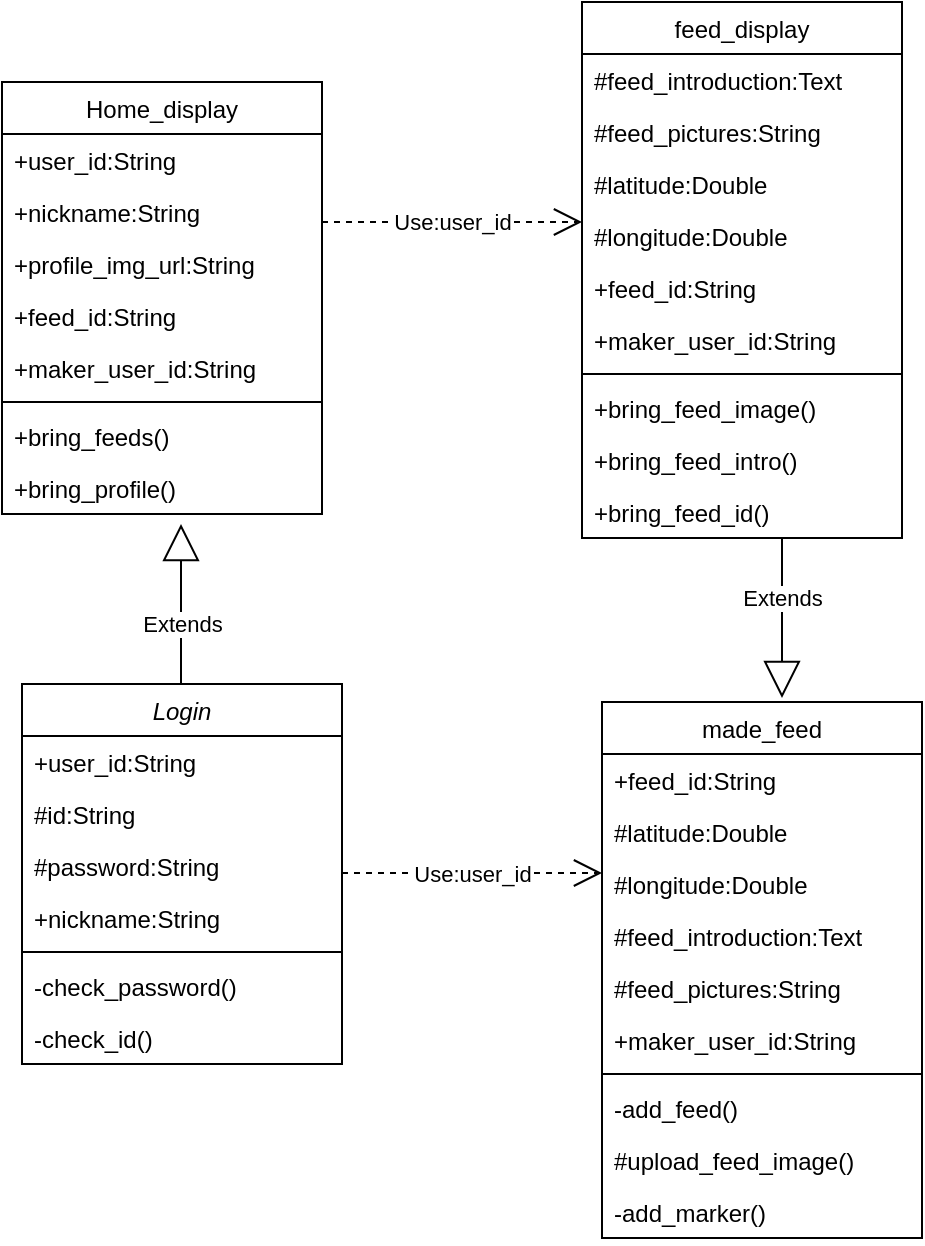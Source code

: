 <mxfile version="27.0.9">
  <diagram id="C5RBs43oDa-KdzZeNtuy" name="Page-1">
    <mxGraphModel dx="1426" dy="789" grid="1" gridSize="10" guides="1" tooltips="1" connect="1" arrows="1" fold="1" page="1" pageScale="1" pageWidth="827" pageHeight="1169" math="0" shadow="0">
      <root>
        <mxCell id="WIyWlLk6GJQsqaUBKTNV-0" />
        <mxCell id="WIyWlLk6GJQsqaUBKTNV-1" parent="WIyWlLk6GJQsqaUBKTNV-0" />
        <mxCell id="suzeJTdyscYnU5ewe8A2-0" value="feed_display" style="swimlane;fontStyle=0;align=center;verticalAlign=top;childLayout=stackLayout;horizontal=1;startSize=26;horizontalStack=0;resizeParent=1;resizeLast=0;collapsible=1;marginBottom=0;rounded=0;shadow=0;strokeWidth=1;" vertex="1" parent="WIyWlLk6GJQsqaUBKTNV-1">
          <mxGeometry x="460" y="110" width="160" height="268" as="geometry">
            <mxRectangle x="550" y="140" width="160" height="26" as="alternateBounds" />
          </mxGeometry>
        </mxCell>
        <mxCell id="suzeJTdyscYnU5ewe8A2-1" value="#feed_introduction:Text" style="text;align=left;verticalAlign=top;spacingLeft=4;spacingRight=4;overflow=hidden;rotatable=0;points=[[0,0.5],[1,0.5]];portConstraint=eastwest;" vertex="1" parent="suzeJTdyscYnU5ewe8A2-0">
          <mxGeometry y="26" width="160" height="26" as="geometry" />
        </mxCell>
        <mxCell id="suzeJTdyscYnU5ewe8A2-2" value="#feed_pictures:String" style="text;align=left;verticalAlign=top;spacingLeft=4;spacingRight=4;overflow=hidden;rotatable=0;points=[[0,0.5],[1,0.5]];portConstraint=eastwest;rounded=0;shadow=0;html=0;" vertex="1" parent="suzeJTdyscYnU5ewe8A2-0">
          <mxGeometry y="52" width="160" height="26" as="geometry" />
        </mxCell>
        <mxCell id="suzeJTdyscYnU5ewe8A2-3" value="#latitude:Double" style="text;align=left;verticalAlign=top;spacingLeft=4;spacingRight=4;overflow=hidden;rotatable=0;points=[[0,0.5],[1,0.5]];portConstraint=eastwest;rounded=0;shadow=0;html=0;" vertex="1" parent="suzeJTdyscYnU5ewe8A2-0">
          <mxGeometry y="78" width="160" height="26" as="geometry" />
        </mxCell>
        <mxCell id="suzeJTdyscYnU5ewe8A2-4" value="#longitude:Double" style="text;align=left;verticalAlign=top;spacingLeft=4;spacingRight=4;overflow=hidden;rotatable=0;points=[[0,0.5],[1,0.5]];portConstraint=eastwest;rounded=0;shadow=0;html=0;" vertex="1" parent="suzeJTdyscYnU5ewe8A2-0">
          <mxGeometry y="104" width="160" height="26" as="geometry" />
        </mxCell>
        <mxCell id="suzeJTdyscYnU5ewe8A2-5" value="+feed_id:String" style="text;align=left;verticalAlign=top;spacingLeft=4;spacingRight=4;overflow=hidden;rotatable=0;points=[[0,0.5],[1,0.5]];portConstraint=eastwest;" vertex="1" parent="suzeJTdyscYnU5ewe8A2-0">
          <mxGeometry y="130" width="160" height="26" as="geometry" />
        </mxCell>
        <mxCell id="suzeJTdyscYnU5ewe8A2-6" value="+maker_user_id:String" style="text;align=left;verticalAlign=top;spacingLeft=4;spacingRight=4;overflow=hidden;rotatable=0;points=[[0,0.5],[1,0.5]];portConstraint=eastwest;rounded=0;shadow=0;html=0;" vertex="1" parent="suzeJTdyscYnU5ewe8A2-0">
          <mxGeometry y="156" width="160" height="26" as="geometry" />
        </mxCell>
        <mxCell id="suzeJTdyscYnU5ewe8A2-7" value="" style="line;html=1;strokeWidth=1;align=left;verticalAlign=middle;spacingTop=-1;spacingLeft=3;spacingRight=3;rotatable=0;labelPosition=right;points=[];portConstraint=eastwest;" vertex="1" parent="suzeJTdyscYnU5ewe8A2-0">
          <mxGeometry y="182" width="160" height="8" as="geometry" />
        </mxCell>
        <mxCell id="suzeJTdyscYnU5ewe8A2-8" value="+bring_feed_image()" style="text;align=left;verticalAlign=top;spacingLeft=4;spacingRight=4;overflow=hidden;rotatable=0;points=[[0,0.5],[1,0.5]];portConstraint=eastwest;" vertex="1" parent="suzeJTdyscYnU5ewe8A2-0">
          <mxGeometry y="190" width="160" height="26" as="geometry" />
        </mxCell>
        <mxCell id="suzeJTdyscYnU5ewe8A2-9" value="+bring_feed_intro()" style="text;align=left;verticalAlign=top;spacingLeft=4;spacingRight=4;overflow=hidden;rotatable=0;points=[[0,0.5],[1,0.5]];portConstraint=eastwest;rounded=0;shadow=0;html=0;" vertex="1" parent="suzeJTdyscYnU5ewe8A2-0">
          <mxGeometry y="216" width="160" height="26" as="geometry" />
        </mxCell>
        <mxCell id="suzeJTdyscYnU5ewe8A2-10" value="+bring_feed_id()" style="text;align=left;verticalAlign=top;spacingLeft=4;spacingRight=4;overflow=hidden;rotatable=0;points=[[0,0.5],[1,0.5]];portConstraint=eastwest;rounded=0;shadow=0;html=0;" vertex="1" parent="suzeJTdyscYnU5ewe8A2-0">
          <mxGeometry y="242" width="160" height="26" as="geometry" />
        </mxCell>
        <mxCell id="suzeJTdyscYnU5ewe8A2-11" value="made_feed" style="swimlane;fontStyle=0;align=center;verticalAlign=top;childLayout=stackLayout;horizontal=1;startSize=26;horizontalStack=0;resizeParent=1;resizeLast=0;collapsible=1;marginBottom=0;rounded=0;shadow=0;strokeWidth=1;" vertex="1" parent="WIyWlLk6GJQsqaUBKTNV-1">
          <mxGeometry x="470" y="460" width="160" height="268" as="geometry">
            <mxRectangle x="330" y="360" width="170" height="26" as="alternateBounds" />
          </mxGeometry>
        </mxCell>
        <mxCell id="suzeJTdyscYnU5ewe8A2-12" value="+feed_id:String" style="text;align=left;verticalAlign=top;spacingLeft=4;spacingRight=4;overflow=hidden;rotatable=0;points=[[0,0.5],[1,0.5]];portConstraint=eastwest;" vertex="1" parent="suzeJTdyscYnU5ewe8A2-11">
          <mxGeometry y="26" width="160" height="26" as="geometry" />
        </mxCell>
        <mxCell id="suzeJTdyscYnU5ewe8A2-13" value="#latitude:Double" style="text;align=left;verticalAlign=top;spacingLeft=4;spacingRight=4;overflow=hidden;rotatable=0;points=[[0,0.5],[1,0.5]];portConstraint=eastwest;rounded=0;shadow=0;html=0;" vertex="1" parent="suzeJTdyscYnU5ewe8A2-11">
          <mxGeometry y="52" width="160" height="26" as="geometry" />
        </mxCell>
        <mxCell id="suzeJTdyscYnU5ewe8A2-14" value="#longitude:Double" style="text;align=left;verticalAlign=top;spacingLeft=4;spacingRight=4;overflow=hidden;rotatable=0;points=[[0,0.5],[1,0.5]];portConstraint=eastwest;rounded=0;shadow=0;html=0;" vertex="1" parent="suzeJTdyscYnU5ewe8A2-11">
          <mxGeometry y="78" width="160" height="26" as="geometry" />
        </mxCell>
        <mxCell id="suzeJTdyscYnU5ewe8A2-15" value="#feed_introduction:Text" style="text;align=left;verticalAlign=top;spacingLeft=4;spacingRight=4;overflow=hidden;rotatable=0;points=[[0,0.5],[1,0.5]];portConstraint=eastwest;rounded=0;shadow=0;html=0;" vertex="1" parent="suzeJTdyscYnU5ewe8A2-11">
          <mxGeometry y="104" width="160" height="26" as="geometry" />
        </mxCell>
        <mxCell id="suzeJTdyscYnU5ewe8A2-16" value="#feed_pictures:String" style="text;align=left;verticalAlign=top;spacingLeft=4;spacingRight=4;overflow=hidden;rotatable=0;points=[[0,0.5],[1,0.5]];portConstraint=eastwest;rounded=0;shadow=0;html=0;" vertex="1" parent="suzeJTdyscYnU5ewe8A2-11">
          <mxGeometry y="130" width="160" height="26" as="geometry" />
        </mxCell>
        <mxCell id="suzeJTdyscYnU5ewe8A2-17" value="+maker_user_id:String" style="text;align=left;verticalAlign=top;spacingLeft=4;spacingRight=4;overflow=hidden;rotatable=0;points=[[0,0.5],[1,0.5]];portConstraint=eastwest;rounded=0;shadow=0;html=0;" vertex="1" parent="suzeJTdyscYnU5ewe8A2-11">
          <mxGeometry y="156" width="160" height="26" as="geometry" />
        </mxCell>
        <mxCell id="suzeJTdyscYnU5ewe8A2-18" value="" style="line;html=1;strokeWidth=1;align=left;verticalAlign=middle;spacingTop=-1;spacingLeft=3;spacingRight=3;rotatable=0;labelPosition=right;points=[];portConstraint=eastwest;" vertex="1" parent="suzeJTdyscYnU5ewe8A2-11">
          <mxGeometry y="182" width="160" height="8" as="geometry" />
        </mxCell>
        <mxCell id="suzeJTdyscYnU5ewe8A2-19" value="-add_feed()" style="text;align=left;verticalAlign=top;spacingLeft=4;spacingRight=4;overflow=hidden;rotatable=0;points=[[0,0.5],[1,0.5]];portConstraint=eastwest;rounded=0;shadow=0;html=0;" vertex="1" parent="suzeJTdyscYnU5ewe8A2-11">
          <mxGeometry y="190" width="160" height="26" as="geometry" />
        </mxCell>
        <mxCell id="suzeJTdyscYnU5ewe8A2-20" value="#upload_feed_image()" style="text;align=left;verticalAlign=top;spacingLeft=4;spacingRight=4;overflow=hidden;rotatable=0;points=[[0,0.5],[1,0.5]];portConstraint=eastwest;rounded=0;shadow=0;html=0;" vertex="1" parent="suzeJTdyscYnU5ewe8A2-11">
          <mxGeometry y="216" width="160" height="26" as="geometry" />
        </mxCell>
        <mxCell id="suzeJTdyscYnU5ewe8A2-21" value="-add_marker()" style="text;align=left;verticalAlign=top;spacingLeft=4;spacingRight=4;overflow=hidden;rotatable=0;points=[[0,0.5],[1,0.5]];portConstraint=eastwest;rounded=0;shadow=0;html=0;" vertex="1" parent="suzeJTdyscYnU5ewe8A2-11">
          <mxGeometry y="242" width="160" height="26" as="geometry" />
        </mxCell>
        <mxCell id="suzeJTdyscYnU5ewe8A2-22" value="Home_display" style="swimlane;fontStyle=0;align=center;verticalAlign=top;childLayout=stackLayout;horizontal=1;startSize=26;horizontalStack=0;resizeParent=1;resizeLast=0;collapsible=1;marginBottom=0;rounded=0;shadow=0;strokeWidth=1;" vertex="1" parent="WIyWlLk6GJQsqaUBKTNV-1">
          <mxGeometry x="170" y="150" width="160" height="216" as="geometry">
            <mxRectangle x="550" y="140" width="160" height="26" as="alternateBounds" />
          </mxGeometry>
        </mxCell>
        <mxCell id="suzeJTdyscYnU5ewe8A2-23" value="+user_id:String" style="text;align=left;verticalAlign=top;spacingLeft=4;spacingRight=4;overflow=hidden;rotatable=0;points=[[0,0.5],[1,0.5]];portConstraint=eastwest;" vertex="1" parent="suzeJTdyscYnU5ewe8A2-22">
          <mxGeometry y="26" width="160" height="26" as="geometry" />
        </mxCell>
        <mxCell id="suzeJTdyscYnU5ewe8A2-24" value="+nickname:String" style="text;align=left;verticalAlign=top;spacingLeft=4;spacingRight=4;overflow=hidden;rotatable=0;points=[[0,0.5],[1,0.5]];portConstraint=eastwest;rounded=0;shadow=0;html=0;" vertex="1" parent="suzeJTdyscYnU5ewe8A2-22">
          <mxGeometry y="52" width="160" height="26" as="geometry" />
        </mxCell>
        <mxCell id="suzeJTdyscYnU5ewe8A2-25" value="+profile_img_url:String" style="text;align=left;verticalAlign=top;spacingLeft=4;spacingRight=4;overflow=hidden;rotatable=0;points=[[0,0.5],[1,0.5]];portConstraint=eastwest;rounded=0;shadow=0;html=0;" vertex="1" parent="suzeJTdyscYnU5ewe8A2-22">
          <mxGeometry y="78" width="160" height="26" as="geometry" />
        </mxCell>
        <mxCell id="suzeJTdyscYnU5ewe8A2-26" value="+feed_id:String" style="text;align=left;verticalAlign=top;spacingLeft=4;spacingRight=4;overflow=hidden;rotatable=0;points=[[0,0.5],[1,0.5]];portConstraint=eastwest;" vertex="1" parent="suzeJTdyscYnU5ewe8A2-22">
          <mxGeometry y="104" width="160" height="26" as="geometry" />
        </mxCell>
        <mxCell id="suzeJTdyscYnU5ewe8A2-27" value="+maker_user_id:String" style="text;align=left;verticalAlign=top;spacingLeft=4;spacingRight=4;overflow=hidden;rotatable=0;points=[[0,0.5],[1,0.5]];portConstraint=eastwest;rounded=0;shadow=0;html=0;" vertex="1" parent="suzeJTdyscYnU5ewe8A2-22">
          <mxGeometry y="130" width="160" height="26" as="geometry" />
        </mxCell>
        <mxCell id="suzeJTdyscYnU5ewe8A2-28" value="" style="line;html=1;strokeWidth=1;align=left;verticalAlign=middle;spacingTop=-1;spacingLeft=3;spacingRight=3;rotatable=0;labelPosition=right;points=[];portConstraint=eastwest;" vertex="1" parent="suzeJTdyscYnU5ewe8A2-22">
          <mxGeometry y="156" width="160" height="8" as="geometry" />
        </mxCell>
        <mxCell id="suzeJTdyscYnU5ewe8A2-29" value="+bring_feeds()" style="text;align=left;verticalAlign=top;spacingLeft=4;spacingRight=4;overflow=hidden;rotatable=0;points=[[0,0.5],[1,0.5]];portConstraint=eastwest;" vertex="1" parent="suzeJTdyscYnU5ewe8A2-22">
          <mxGeometry y="164" width="160" height="26" as="geometry" />
        </mxCell>
        <mxCell id="suzeJTdyscYnU5ewe8A2-30" value="+bring_profile()" style="text;align=left;verticalAlign=top;spacingLeft=4;spacingRight=4;overflow=hidden;rotatable=0;points=[[0,0.5],[1,0.5]];portConstraint=eastwest;" vertex="1" parent="suzeJTdyscYnU5ewe8A2-22">
          <mxGeometry y="190" width="160" height="26" as="geometry" />
        </mxCell>
        <mxCell id="suzeJTdyscYnU5ewe8A2-31" value="Login" style="swimlane;fontStyle=2;align=center;verticalAlign=top;childLayout=stackLayout;horizontal=1;startSize=26;horizontalStack=0;resizeParent=1;resizeLast=0;collapsible=1;marginBottom=0;rounded=0;shadow=0;strokeWidth=1;" vertex="1" parent="WIyWlLk6GJQsqaUBKTNV-1">
          <mxGeometry x="180" y="451" width="160" height="190" as="geometry">
            <mxRectangle x="230" y="140" width="160" height="26" as="alternateBounds" />
          </mxGeometry>
        </mxCell>
        <mxCell id="suzeJTdyscYnU5ewe8A2-32" value="+user_id:String" style="text;align=left;verticalAlign=top;spacingLeft=4;spacingRight=4;overflow=hidden;rotatable=0;points=[[0,0.5],[1,0.5]];portConstraint=eastwest;" vertex="1" parent="suzeJTdyscYnU5ewe8A2-31">
          <mxGeometry y="26" width="160" height="26" as="geometry" />
        </mxCell>
        <mxCell id="suzeJTdyscYnU5ewe8A2-33" value="#id:String" style="text;align=left;verticalAlign=top;spacingLeft=4;spacingRight=4;overflow=hidden;rotatable=0;points=[[0,0.5],[1,0.5]];portConstraint=eastwest;rounded=0;shadow=0;html=0;" vertex="1" parent="suzeJTdyscYnU5ewe8A2-31">
          <mxGeometry y="52" width="160" height="26" as="geometry" />
        </mxCell>
        <mxCell id="suzeJTdyscYnU5ewe8A2-34" value="#password:String" style="text;align=left;verticalAlign=top;spacingLeft=4;spacingRight=4;overflow=hidden;rotatable=0;points=[[0,0.5],[1,0.5]];portConstraint=eastwest;rounded=0;shadow=0;html=0;" vertex="1" parent="suzeJTdyscYnU5ewe8A2-31">
          <mxGeometry y="78" width="160" height="26" as="geometry" />
        </mxCell>
        <mxCell id="suzeJTdyscYnU5ewe8A2-35" value="+nickname:String" style="text;align=left;verticalAlign=top;spacingLeft=4;spacingRight=4;overflow=hidden;rotatable=0;points=[[0,0.5],[1,0.5]];portConstraint=eastwest;rounded=0;shadow=0;html=0;" vertex="1" parent="suzeJTdyscYnU5ewe8A2-31">
          <mxGeometry y="104" width="160" height="26" as="geometry" />
        </mxCell>
        <mxCell id="suzeJTdyscYnU5ewe8A2-36" value="" style="line;html=1;strokeWidth=1;align=left;verticalAlign=middle;spacingTop=-1;spacingLeft=3;spacingRight=3;rotatable=0;labelPosition=right;points=[];portConstraint=eastwest;" vertex="1" parent="suzeJTdyscYnU5ewe8A2-31">
          <mxGeometry y="130" width="160" height="8" as="geometry" />
        </mxCell>
        <mxCell id="suzeJTdyscYnU5ewe8A2-37" value="-check_password()" style="text;align=left;verticalAlign=top;spacingLeft=4;spacingRight=4;overflow=hidden;rotatable=0;points=[[0,0.5],[1,0.5]];portConstraint=eastwest;" vertex="1" parent="suzeJTdyscYnU5ewe8A2-31">
          <mxGeometry y="138" width="160" height="26" as="geometry" />
        </mxCell>
        <mxCell id="suzeJTdyscYnU5ewe8A2-38" value="-check_id()" style="text;align=left;verticalAlign=top;spacingLeft=4;spacingRight=4;overflow=hidden;rotatable=0;points=[[0,0.5],[1,0.5]];portConstraint=eastwest;" vertex="1" parent="suzeJTdyscYnU5ewe8A2-31">
          <mxGeometry y="164" width="160" height="26" as="geometry" />
        </mxCell>
        <mxCell id="suzeJTdyscYnU5ewe8A2-40" value="Extends" style="endArrow=block;endSize=16;endFill=0;html=1;rounded=0;" edge="1" parent="WIyWlLk6GJQsqaUBKTNV-1">
          <mxGeometry x="-0.25" width="160" relative="1" as="geometry">
            <mxPoint x="560" y="378" as="sourcePoint" />
            <mxPoint x="560" y="458" as="targetPoint" />
            <mxPoint as="offset" />
          </mxGeometry>
        </mxCell>
        <mxCell id="suzeJTdyscYnU5ewe8A2-41" value="Use:user_id" style="endArrow=open;endSize=12;dashed=1;html=1;rounded=0;" edge="1" parent="WIyWlLk6GJQsqaUBKTNV-1">
          <mxGeometry width="160" relative="1" as="geometry">
            <mxPoint x="330" y="220" as="sourcePoint" />
            <mxPoint x="460" y="220" as="targetPoint" />
          </mxGeometry>
        </mxCell>
        <mxCell id="suzeJTdyscYnU5ewe8A2-42" value="Extends" style="endArrow=block;endSize=16;endFill=0;html=1;rounded=0;" edge="1" parent="WIyWlLk6GJQsqaUBKTNV-1">
          <mxGeometry x="-0.25" width="160" relative="1" as="geometry">
            <mxPoint x="259.5" y="451" as="sourcePoint" />
            <mxPoint x="259.5" y="371" as="targetPoint" />
            <mxPoint as="offset" />
          </mxGeometry>
        </mxCell>
        <mxCell id="suzeJTdyscYnU5ewe8A2-43" value="Use:user_id" style="endArrow=open;endSize=12;dashed=1;html=1;rounded=0;" edge="1" parent="WIyWlLk6GJQsqaUBKTNV-1">
          <mxGeometry width="160" relative="1" as="geometry">
            <mxPoint x="340" y="545.5" as="sourcePoint" />
            <mxPoint x="470" y="545.5" as="targetPoint" />
          </mxGeometry>
        </mxCell>
      </root>
    </mxGraphModel>
  </diagram>
</mxfile>

